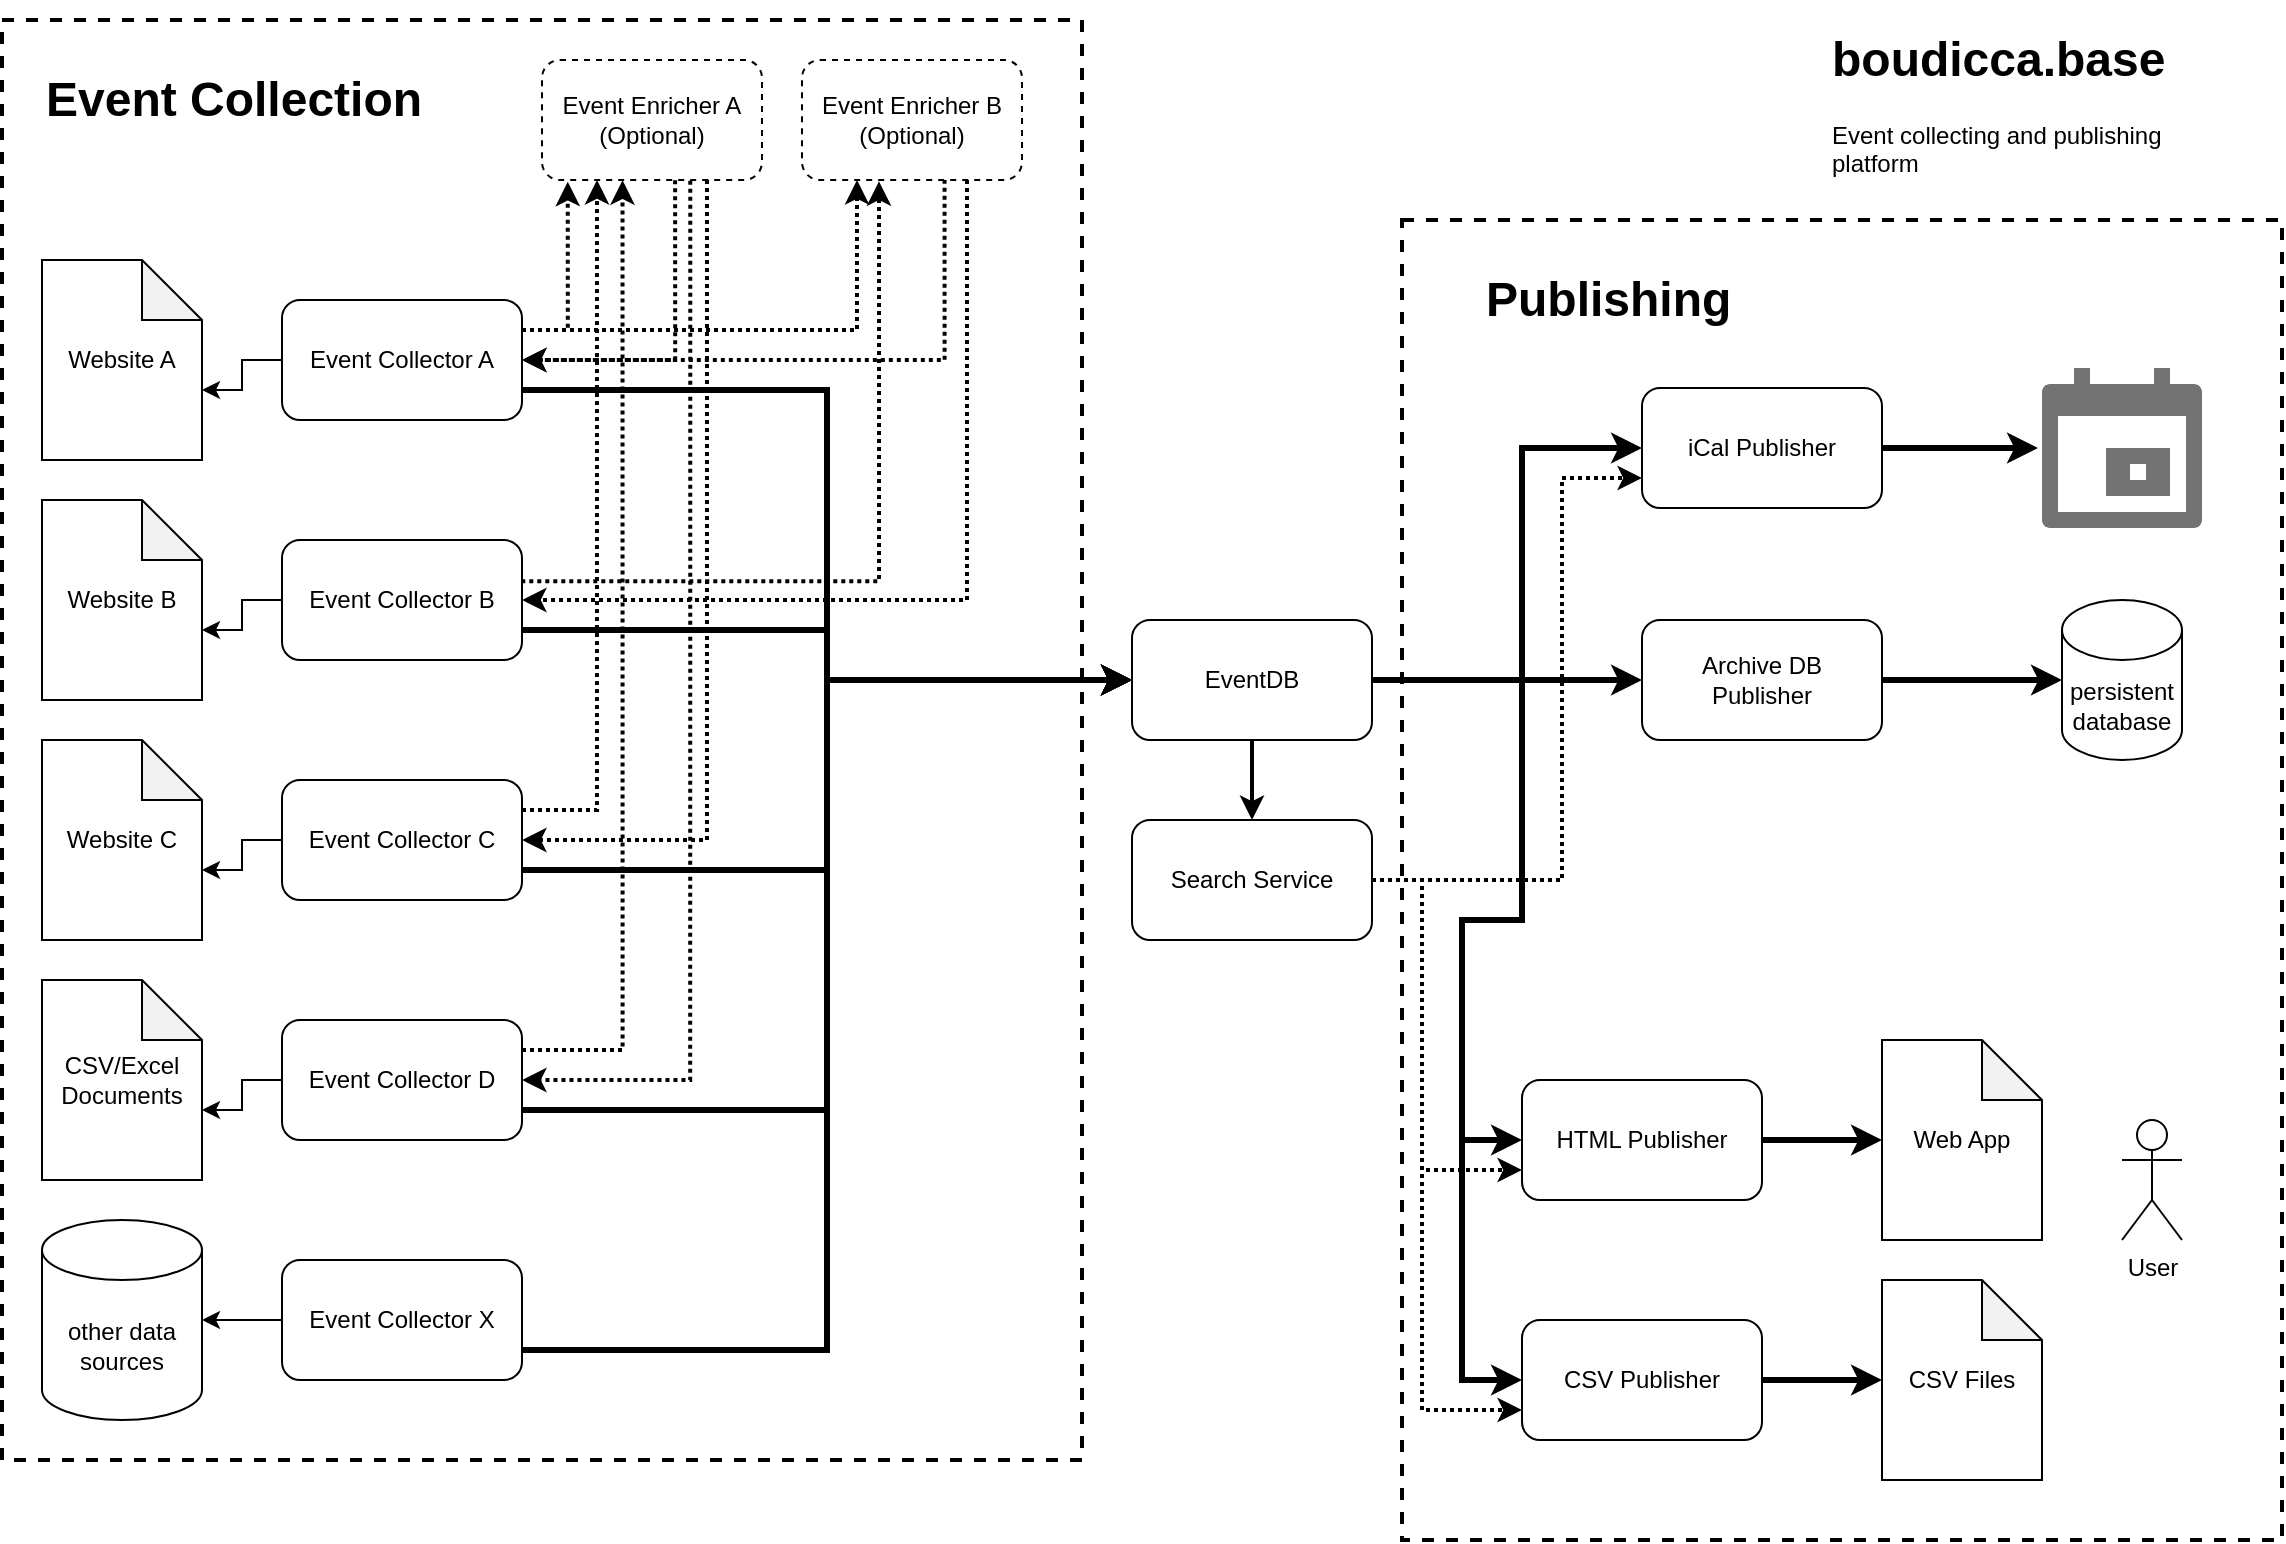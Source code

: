 <mxfile version="22.0.3" type="device">
  <diagram id="_ApbRWfra_uurpse-eud" name="Page-1">
    <mxGraphModel dx="850" dy="824" grid="1" gridSize="10" guides="1" tooltips="1" connect="1" arrows="1" fold="1" page="1" pageScale="1" pageWidth="1169" pageHeight="827" math="0" shadow="0">
      <root>
        <mxCell id="0" />
        <mxCell id="1" parent="0" />
        <mxCell id="7wm5faih9teGjjyQHVdP-69" value="" style="rounded=0;whiteSpace=wrap;html=1;strokeWidth=2;dashed=1;fillColor=none;" vertex="1" parent="1">
          <mxGeometry x="720" y="140" width="440" height="660" as="geometry" />
        </mxCell>
        <mxCell id="7wm5faih9teGjjyQHVdP-1" value="&lt;h1&gt;boudicca.base&lt;/h1&gt;&lt;p&gt;Event collecting and publishing platform&lt;/p&gt;" style="text;html=1;strokeColor=none;fillColor=none;spacing=5;spacingTop=-20;whiteSpace=wrap;overflow=hidden;rounded=0;" vertex="1" parent="1">
          <mxGeometry x="930" y="40" width="190" height="120" as="geometry" />
        </mxCell>
        <mxCell id="7wm5faih9teGjjyQHVdP-2" value="Website A" style="shape=note;whiteSpace=wrap;html=1;backgroundOutline=1;darkOpacity=0.05;" vertex="1" parent="1">
          <mxGeometry x="40" y="160" width="80" height="100" as="geometry" />
        </mxCell>
        <mxCell id="7wm5faih9teGjjyQHVdP-3" value="Website B" style="shape=note;whiteSpace=wrap;html=1;backgroundOutline=1;darkOpacity=0.05;" vertex="1" parent="1">
          <mxGeometry x="40" y="280" width="80" height="100" as="geometry" />
        </mxCell>
        <mxCell id="7wm5faih9teGjjyQHVdP-4" value="Website C" style="shape=note;whiteSpace=wrap;html=1;backgroundOutline=1;darkOpacity=0.05;" vertex="1" parent="1">
          <mxGeometry x="40" y="400" width="80" height="100" as="geometry" />
        </mxCell>
        <mxCell id="7wm5faih9teGjjyQHVdP-5" value="CSV/Excel Documents" style="shape=note;whiteSpace=wrap;html=1;backgroundOutline=1;darkOpacity=0.05;" vertex="1" parent="1">
          <mxGeometry x="40" y="520" width="80" height="100" as="geometry" />
        </mxCell>
        <mxCell id="7wm5faih9teGjjyQHVdP-7" value="other data sources" style="shape=cylinder3;whiteSpace=wrap;html=1;boundedLbl=1;backgroundOutline=1;size=15;" vertex="1" parent="1">
          <mxGeometry x="40" y="640" width="80" height="100" as="geometry" />
        </mxCell>
        <mxCell id="7wm5faih9teGjjyQHVdP-34" style="edgeStyle=orthogonalEdgeStyle;rounded=0;orthogonalLoop=1;jettySize=auto;html=1;exitX=1;exitY=0.25;exitDx=0;exitDy=0;entryX=0.117;entryY=1.014;entryDx=0;entryDy=0;strokeWidth=2;dashed=1;dashPattern=1 1;entryPerimeter=0;" edge="1" parent="1" source="7wm5faih9teGjjyQHVdP-8" target="7wm5faih9teGjjyQHVdP-13">
          <mxGeometry relative="1" as="geometry" />
        </mxCell>
        <mxCell id="7wm5faih9teGjjyQHVdP-36" style="edgeStyle=orthogonalEdgeStyle;rounded=0;orthogonalLoop=1;jettySize=auto;html=1;exitX=1;exitY=0.75;exitDx=0;exitDy=0;entryX=0;entryY=0.5;entryDx=0;entryDy=0;strokeWidth=3;" edge="1" parent="1" source="7wm5faih9teGjjyQHVdP-8" target="7wm5faih9teGjjyQHVdP-16">
          <mxGeometry relative="1" as="geometry" />
        </mxCell>
        <mxCell id="7wm5faih9teGjjyQHVdP-37" style="edgeStyle=orthogonalEdgeStyle;rounded=0;orthogonalLoop=1;jettySize=auto;html=1;exitX=1;exitY=0.25;exitDx=0;exitDy=0;entryX=0.25;entryY=1;entryDx=0;entryDy=0;strokeWidth=2;dashed=1;dashPattern=1 1;" edge="1" parent="1" source="7wm5faih9teGjjyQHVdP-8" target="7wm5faih9teGjjyQHVdP-14">
          <mxGeometry relative="1" as="geometry" />
        </mxCell>
        <mxCell id="7wm5faih9teGjjyQHVdP-8" value="Event Collector A" style="rounded=1;whiteSpace=wrap;html=1;" vertex="1" parent="1">
          <mxGeometry x="160" y="180" width="120" height="60" as="geometry" />
        </mxCell>
        <mxCell id="7wm5faih9teGjjyQHVdP-33" style="edgeStyle=orthogonalEdgeStyle;rounded=0;orthogonalLoop=1;jettySize=auto;html=1;exitX=0.997;exitY=0.344;exitDx=0;exitDy=0;strokeWidth=2;exitPerimeter=0;entryX=0.35;entryY=1.011;entryDx=0;entryDy=0;dashed=1;dashPattern=1 1;entryPerimeter=0;" edge="1" parent="1" source="7wm5faih9teGjjyQHVdP-9" target="7wm5faih9teGjjyQHVdP-14">
          <mxGeometry relative="1" as="geometry">
            <mxPoint x="520" y="150" as="targetPoint" />
          </mxGeometry>
        </mxCell>
        <mxCell id="7wm5faih9teGjjyQHVdP-62" style="edgeStyle=orthogonalEdgeStyle;rounded=0;orthogonalLoop=1;jettySize=auto;html=1;exitX=1;exitY=0.75;exitDx=0;exitDy=0;entryX=0;entryY=0.5;entryDx=0;entryDy=0;strokeWidth=3;" edge="1" parent="1" source="7wm5faih9teGjjyQHVdP-9" target="7wm5faih9teGjjyQHVdP-16">
          <mxGeometry relative="1" as="geometry" />
        </mxCell>
        <mxCell id="7wm5faih9teGjjyQHVdP-9" value="Event Collector B" style="rounded=1;whiteSpace=wrap;html=1;" vertex="1" parent="1">
          <mxGeometry x="160" y="300" width="120" height="60" as="geometry" />
        </mxCell>
        <mxCell id="7wm5faih9teGjjyQHVdP-47" style="edgeStyle=orthogonalEdgeStyle;rounded=0;orthogonalLoop=1;jettySize=auto;html=1;exitX=1;exitY=0.75;exitDx=0;exitDy=0;entryX=0;entryY=0.5;entryDx=0;entryDy=0;strokeWidth=3;" edge="1" parent="1" source="7wm5faih9teGjjyQHVdP-10" target="7wm5faih9teGjjyQHVdP-16">
          <mxGeometry relative="1" as="geometry" />
        </mxCell>
        <mxCell id="7wm5faih9teGjjyQHVdP-55" style="edgeStyle=orthogonalEdgeStyle;rounded=0;orthogonalLoop=1;jettySize=auto;html=1;exitX=1;exitY=0.25;exitDx=0;exitDy=0;strokeWidth=2;dashed=1;dashPattern=1 1;entryX=0.25;entryY=1;entryDx=0;entryDy=0;" edge="1" parent="1" source="7wm5faih9teGjjyQHVdP-10" target="7wm5faih9teGjjyQHVdP-13">
          <mxGeometry relative="1" as="geometry">
            <mxPoint x="340" y="130" as="targetPoint" />
          </mxGeometry>
        </mxCell>
        <mxCell id="7wm5faih9teGjjyQHVdP-10" value="Event Collector C" style="rounded=1;whiteSpace=wrap;html=1;" vertex="1" parent="1">
          <mxGeometry x="160" y="420" width="120" height="60" as="geometry" />
        </mxCell>
        <mxCell id="7wm5faih9teGjjyQHVdP-46" style="edgeStyle=orthogonalEdgeStyle;rounded=0;orthogonalLoop=1;jettySize=auto;html=1;exitX=1;exitY=0.75;exitDx=0;exitDy=0;entryX=0;entryY=0.5;entryDx=0;entryDy=0;strokeWidth=3;" edge="1" parent="1" source="7wm5faih9teGjjyQHVdP-11" target="7wm5faih9teGjjyQHVdP-16">
          <mxGeometry relative="1" as="geometry">
            <mxPoint x="470" y="410" as="targetPoint" />
          </mxGeometry>
        </mxCell>
        <mxCell id="7wm5faih9teGjjyQHVdP-56" style="edgeStyle=orthogonalEdgeStyle;rounded=0;orthogonalLoop=1;jettySize=auto;html=1;exitX=1;exitY=0.25;exitDx=0;exitDy=0;entryX=0.366;entryY=1.002;entryDx=0;entryDy=0;strokeWidth=2;dashed=1;dashPattern=1 1;entryPerimeter=0;" edge="1" parent="1" source="7wm5faih9teGjjyQHVdP-11" target="7wm5faih9teGjjyQHVdP-13">
          <mxGeometry relative="1" as="geometry">
            <mxPoint x="370" y="140" as="targetPoint" />
          </mxGeometry>
        </mxCell>
        <mxCell id="7wm5faih9teGjjyQHVdP-11" value="Event Collector D" style="rounded=1;whiteSpace=wrap;html=1;" vertex="1" parent="1">
          <mxGeometry x="160" y="540" width="120" height="60" as="geometry" />
        </mxCell>
        <mxCell id="7wm5faih9teGjjyQHVdP-45" style="edgeStyle=orthogonalEdgeStyle;rounded=0;orthogonalLoop=1;jettySize=auto;html=1;exitX=1;exitY=0.75;exitDx=0;exitDy=0;entryX=0;entryY=0.5;entryDx=0;entryDy=0;strokeWidth=3;" edge="1" parent="1" source="7wm5faih9teGjjyQHVdP-12" target="7wm5faih9teGjjyQHVdP-16">
          <mxGeometry relative="1" as="geometry" />
        </mxCell>
        <mxCell id="7wm5faih9teGjjyQHVdP-12" value="Event Collector X" style="rounded=1;whiteSpace=wrap;html=1;" vertex="1" parent="1">
          <mxGeometry x="160" y="660" width="120" height="60" as="geometry" />
        </mxCell>
        <mxCell id="7wm5faih9teGjjyQHVdP-35" style="edgeStyle=orthogonalEdgeStyle;rounded=0;orthogonalLoop=1;jettySize=auto;html=1;exitX=0.605;exitY=1.002;exitDx=0;exitDy=0;entryX=1;entryY=0.5;entryDx=0;entryDy=0;strokeWidth=2;dashed=1;dashPattern=1 1;exitPerimeter=0;" edge="1" parent="1" source="7wm5faih9teGjjyQHVdP-13" target="7wm5faih9teGjjyQHVdP-8">
          <mxGeometry relative="1" as="geometry" />
        </mxCell>
        <mxCell id="7wm5faih9teGjjyQHVdP-58" style="edgeStyle=orthogonalEdgeStyle;rounded=0;orthogonalLoop=1;jettySize=auto;html=1;entryX=1;entryY=0.5;entryDx=0;entryDy=0;strokeWidth=2;dashed=1;dashPattern=1 1;exitX=0.674;exitY=1.006;exitDx=0;exitDy=0;exitPerimeter=0;" edge="1" parent="1" source="7wm5faih9teGjjyQHVdP-13" target="7wm5faih9teGjjyQHVdP-11">
          <mxGeometry relative="1" as="geometry">
            <mxPoint x="380" y="140" as="sourcePoint" />
          </mxGeometry>
        </mxCell>
        <mxCell id="7wm5faih9teGjjyQHVdP-59" style="edgeStyle=orthogonalEdgeStyle;rounded=0;orthogonalLoop=1;jettySize=auto;html=1;entryX=1;entryY=0.5;entryDx=0;entryDy=0;strokeWidth=2;dashed=1;dashPattern=1 1;exitX=0.75;exitY=1;exitDx=0;exitDy=0;" edge="1" parent="1" source="7wm5faih9teGjjyQHVdP-13" target="7wm5faih9teGjjyQHVdP-10">
          <mxGeometry relative="1" as="geometry">
            <mxPoint x="440" y="160" as="sourcePoint" />
          </mxGeometry>
        </mxCell>
        <mxCell id="7wm5faih9teGjjyQHVdP-13" value="Event Enricher A&lt;br&gt;(Optional)" style="rounded=1;whiteSpace=wrap;html=1;dashed=1;" vertex="1" parent="1">
          <mxGeometry x="290" y="60" width="110" height="60" as="geometry" />
        </mxCell>
        <mxCell id="7wm5faih9teGjjyQHVdP-38" style="edgeStyle=orthogonalEdgeStyle;rounded=0;orthogonalLoop=1;jettySize=auto;html=1;entryX=1;entryY=0.5;entryDx=0;entryDy=0;strokeWidth=2;exitX=0.648;exitY=0.998;exitDx=0;exitDy=0;dashed=1;dashPattern=1 1;exitPerimeter=0;" edge="1" parent="1" source="7wm5faih9teGjjyQHVdP-14" target="7wm5faih9teGjjyQHVdP-8">
          <mxGeometry relative="1" as="geometry">
            <mxPoint x="620" y="190" as="sourcePoint" />
          </mxGeometry>
        </mxCell>
        <mxCell id="7wm5faih9teGjjyQHVdP-61" style="edgeStyle=orthogonalEdgeStyle;rounded=0;orthogonalLoop=1;jettySize=auto;html=1;exitX=0.75;exitY=1;exitDx=0;exitDy=0;entryX=1;entryY=0.5;entryDx=0;entryDy=0;strokeWidth=2;dashed=1;dashPattern=1 1;" edge="1" parent="1" source="7wm5faih9teGjjyQHVdP-14" target="7wm5faih9teGjjyQHVdP-9">
          <mxGeometry relative="1" as="geometry" />
        </mxCell>
        <mxCell id="7wm5faih9teGjjyQHVdP-14" value="Event Enricher B&lt;br&gt;(Optional)" style="rounded=1;whiteSpace=wrap;html=1;dashed=1;" vertex="1" parent="1">
          <mxGeometry x="420" y="60" width="110" height="60" as="geometry" />
        </mxCell>
        <mxCell id="7wm5faih9teGjjyQHVdP-49" style="edgeStyle=orthogonalEdgeStyle;rounded=0;orthogonalLoop=1;jettySize=auto;html=1;exitX=1;exitY=0.5;exitDx=0;exitDy=0;entryX=0;entryY=0.5;entryDx=0;entryDy=0;strokeWidth=3;" edge="1" parent="1" source="7wm5faih9teGjjyQHVdP-16" target="7wm5faih9teGjjyQHVdP-19">
          <mxGeometry relative="1" as="geometry">
            <Array as="points">
              <mxPoint x="780" y="370" />
              <mxPoint x="780" y="254" />
            </Array>
          </mxGeometry>
        </mxCell>
        <mxCell id="7wm5faih9teGjjyQHVdP-50" style="edgeStyle=orthogonalEdgeStyle;rounded=0;orthogonalLoop=1;jettySize=auto;html=1;exitX=1;exitY=0.5;exitDx=0;exitDy=0;entryX=0;entryY=0.5;entryDx=0;entryDy=0;strokeWidth=3;" edge="1" parent="1" source="7wm5faih9teGjjyQHVdP-16" target="7wm5faih9teGjjyQHVdP-20">
          <mxGeometry relative="1" as="geometry" />
        </mxCell>
        <mxCell id="7wm5faih9teGjjyQHVdP-51" style="edgeStyle=orthogonalEdgeStyle;rounded=0;orthogonalLoop=1;jettySize=auto;html=1;exitX=1;exitY=0.5;exitDx=0;exitDy=0;entryX=0;entryY=0.5;entryDx=0;entryDy=0;strokeWidth=3;" edge="1" parent="1" source="7wm5faih9teGjjyQHVdP-16" target="7wm5faih9teGjjyQHVdP-17">
          <mxGeometry relative="1" as="geometry">
            <Array as="points">
              <mxPoint x="780" y="370" />
              <mxPoint x="780" y="490" />
              <mxPoint x="750" y="490" />
              <mxPoint x="750" y="600" />
            </Array>
          </mxGeometry>
        </mxCell>
        <mxCell id="7wm5faih9teGjjyQHVdP-52" style="edgeStyle=orthogonalEdgeStyle;rounded=0;orthogonalLoop=1;jettySize=auto;html=1;exitX=1;exitY=0.5;exitDx=0;exitDy=0;entryX=0;entryY=0.5;entryDx=0;entryDy=0;strokeWidth=3;" edge="1" parent="1" source="7wm5faih9teGjjyQHVdP-16" target="7wm5faih9teGjjyQHVdP-18">
          <mxGeometry relative="1" as="geometry">
            <Array as="points">
              <mxPoint x="780" y="370" />
              <mxPoint x="780" y="490" />
              <mxPoint x="750" y="490" />
              <mxPoint x="750" y="720" />
            </Array>
          </mxGeometry>
        </mxCell>
        <mxCell id="7wm5faih9teGjjyQHVdP-71" style="edgeStyle=orthogonalEdgeStyle;rounded=0;orthogonalLoop=1;jettySize=auto;html=1;exitX=0.5;exitY=1;exitDx=0;exitDy=0;entryX=0.5;entryY=0;entryDx=0;entryDy=0;strokeWidth=2;" edge="1" parent="1" source="7wm5faih9teGjjyQHVdP-16" target="7wm5faih9teGjjyQHVdP-70">
          <mxGeometry relative="1" as="geometry" />
        </mxCell>
        <mxCell id="7wm5faih9teGjjyQHVdP-16" value="EventDB" style="rounded=1;whiteSpace=wrap;html=1;" vertex="1" parent="1">
          <mxGeometry x="585" y="340" width="120" height="60" as="geometry" />
        </mxCell>
        <mxCell id="7wm5faih9teGjjyQHVdP-30" style="edgeStyle=orthogonalEdgeStyle;rounded=0;orthogonalLoop=1;jettySize=auto;html=1;exitX=1;exitY=0.5;exitDx=0;exitDy=0;strokeWidth=3;" edge="1" parent="1" source="7wm5faih9teGjjyQHVdP-17" target="7wm5faih9teGjjyQHVdP-29">
          <mxGeometry relative="1" as="geometry" />
        </mxCell>
        <mxCell id="7wm5faih9teGjjyQHVdP-17" value="HTML Publisher" style="rounded=1;whiteSpace=wrap;html=1;" vertex="1" parent="1">
          <mxGeometry x="780" y="570" width="120" height="60" as="geometry" />
        </mxCell>
        <mxCell id="7wm5faih9teGjjyQHVdP-32" style="edgeStyle=orthogonalEdgeStyle;rounded=0;orthogonalLoop=1;jettySize=auto;html=1;exitX=1;exitY=0.5;exitDx=0;exitDy=0;strokeWidth=3;" edge="1" parent="1" source="7wm5faih9teGjjyQHVdP-18" target="7wm5faih9teGjjyQHVdP-31">
          <mxGeometry relative="1" as="geometry" />
        </mxCell>
        <mxCell id="7wm5faih9teGjjyQHVdP-18" value="CSV Publisher" style="rounded=1;whiteSpace=wrap;html=1;" vertex="1" parent="1">
          <mxGeometry x="780" y="690" width="120" height="60" as="geometry" />
        </mxCell>
        <mxCell id="7wm5faih9teGjjyQHVdP-19" value="iCal Publisher" style="rounded=1;whiteSpace=wrap;html=1;" vertex="1" parent="1">
          <mxGeometry x="840" y="224" width="120" height="60" as="geometry" />
        </mxCell>
        <mxCell id="7wm5faih9teGjjyQHVdP-20" value="Archive DB&lt;br&gt;Publisher" style="rounded=1;whiteSpace=wrap;html=1;" vertex="1" parent="1">
          <mxGeometry x="840" y="340" width="120" height="60" as="geometry" />
        </mxCell>
        <mxCell id="7wm5faih9teGjjyQHVdP-21" value="persistent&lt;br&gt;database" style="shape=cylinder3;whiteSpace=wrap;html=1;boundedLbl=1;backgroundOutline=1;size=15;" vertex="1" parent="1">
          <mxGeometry x="1050" y="330" width="60" height="80" as="geometry" />
        </mxCell>
        <mxCell id="7wm5faih9teGjjyQHVdP-26" value="" style="html=1;dashed=0;aspect=fixed;verticalLabelPosition=bottom;verticalAlign=top;align=center;shape=mxgraph.gmdl.calendar;strokeColor=none;fillColor=#737373;shadow=0;sketch=0;" vertex="1" parent="1">
          <mxGeometry x="1040" y="214" width="80" height="80" as="geometry" />
        </mxCell>
        <mxCell id="7wm5faih9teGjjyQHVdP-27" style="edgeStyle=orthogonalEdgeStyle;rounded=0;orthogonalLoop=1;jettySize=auto;html=1;exitX=1;exitY=0.5;exitDx=0;exitDy=0;entryX=-0.025;entryY=0.5;entryDx=0;entryDy=0;entryPerimeter=0;strokeWidth=3;" edge="1" parent="1" source="7wm5faih9teGjjyQHVdP-19" target="7wm5faih9teGjjyQHVdP-26">
          <mxGeometry relative="1" as="geometry">
            <mxPoint x="1010" y="294" as="targetPoint" />
          </mxGeometry>
        </mxCell>
        <mxCell id="7wm5faih9teGjjyQHVdP-28" style="edgeStyle=orthogonalEdgeStyle;rounded=0;orthogonalLoop=1;jettySize=auto;html=1;exitX=1;exitY=0.5;exitDx=0;exitDy=0;entryX=0;entryY=0.5;entryDx=0;entryDy=0;entryPerimeter=0;strokeWidth=3;" edge="1" parent="1" source="7wm5faih9teGjjyQHVdP-20" target="7wm5faih9teGjjyQHVdP-21">
          <mxGeometry relative="1" as="geometry" />
        </mxCell>
        <mxCell id="7wm5faih9teGjjyQHVdP-29" value="Web App" style="shape=note;whiteSpace=wrap;html=1;backgroundOutline=1;darkOpacity=0.05;" vertex="1" parent="1">
          <mxGeometry x="960" y="550" width="80" height="100" as="geometry" />
        </mxCell>
        <mxCell id="7wm5faih9teGjjyQHVdP-31" value="CSV Files" style="shape=note;whiteSpace=wrap;html=1;backgroundOutline=1;darkOpacity=0.05;" vertex="1" parent="1">
          <mxGeometry x="960" y="670" width="80" height="100" as="geometry" />
        </mxCell>
        <mxCell id="7wm5faih9teGjjyQHVdP-40" style="edgeStyle=orthogonalEdgeStyle;rounded=0;orthogonalLoop=1;jettySize=auto;html=1;exitX=0;exitY=0.5;exitDx=0;exitDy=0;entryX=0;entryY=0;entryDx=80;entryDy=65;entryPerimeter=0;" edge="1" parent="1" source="7wm5faih9teGjjyQHVdP-8" target="7wm5faih9teGjjyQHVdP-2">
          <mxGeometry relative="1" as="geometry" />
        </mxCell>
        <mxCell id="7wm5faih9teGjjyQHVdP-41" style="edgeStyle=orthogonalEdgeStyle;rounded=0;orthogonalLoop=1;jettySize=auto;html=1;exitX=0;exitY=0.5;exitDx=0;exitDy=0;entryX=0;entryY=0;entryDx=80;entryDy=65;entryPerimeter=0;" edge="1" parent="1" source="7wm5faih9teGjjyQHVdP-9" target="7wm5faih9teGjjyQHVdP-3">
          <mxGeometry relative="1" as="geometry" />
        </mxCell>
        <mxCell id="7wm5faih9teGjjyQHVdP-42" style="edgeStyle=orthogonalEdgeStyle;rounded=0;orthogonalLoop=1;jettySize=auto;html=1;exitX=0;exitY=0.5;exitDx=0;exitDy=0;entryX=0;entryY=0;entryDx=80;entryDy=65;entryPerimeter=0;" edge="1" parent="1" source="7wm5faih9teGjjyQHVdP-10" target="7wm5faih9teGjjyQHVdP-4">
          <mxGeometry relative="1" as="geometry" />
        </mxCell>
        <mxCell id="7wm5faih9teGjjyQHVdP-43" style="edgeStyle=orthogonalEdgeStyle;rounded=0;orthogonalLoop=1;jettySize=auto;html=1;exitX=0;exitY=0.5;exitDx=0;exitDy=0;entryX=0;entryY=0;entryDx=80;entryDy=65;entryPerimeter=0;" edge="1" parent="1" source="7wm5faih9teGjjyQHVdP-11" target="7wm5faih9teGjjyQHVdP-5">
          <mxGeometry relative="1" as="geometry" />
        </mxCell>
        <mxCell id="7wm5faih9teGjjyQHVdP-44" style="edgeStyle=orthogonalEdgeStyle;rounded=0;orthogonalLoop=1;jettySize=auto;html=1;exitX=0;exitY=0.5;exitDx=0;exitDy=0;entryX=1;entryY=0.5;entryDx=0;entryDy=0;entryPerimeter=0;" edge="1" parent="1" source="7wm5faih9teGjjyQHVdP-12" target="7wm5faih9teGjjyQHVdP-7">
          <mxGeometry relative="1" as="geometry" />
        </mxCell>
        <mxCell id="7wm5faih9teGjjyQHVdP-53" value="User" style="shape=umlActor;verticalLabelPosition=bottom;verticalAlign=top;html=1;outlineConnect=0;" vertex="1" parent="1">
          <mxGeometry x="1080" y="590" width="30" height="60" as="geometry" />
        </mxCell>
        <mxCell id="7wm5faih9teGjjyQHVdP-66" value="" style="rounded=0;whiteSpace=wrap;html=1;strokeWidth=2;dashed=1;fillColor=none;fontStyle=1" vertex="1" parent="1">
          <mxGeometry x="20" y="40" width="540" height="720" as="geometry" />
        </mxCell>
        <mxCell id="7wm5faih9teGjjyQHVdP-67" value="Event Collection" style="text;strokeColor=none;fillColor=none;html=1;fontSize=24;fontStyle=1;verticalAlign=middle;align=left;" vertex="1" parent="1">
          <mxGeometry x="40" y="60" width="100" height="40" as="geometry" />
        </mxCell>
        <mxCell id="7wm5faih9teGjjyQHVdP-68" value="Publishing" style="text;strokeColor=none;fillColor=none;html=1;fontSize=24;fontStyle=1;verticalAlign=middle;align=left;" vertex="1" parent="1">
          <mxGeometry x="760" y="160" width="100" height="40" as="geometry" />
        </mxCell>
        <mxCell id="7wm5faih9teGjjyQHVdP-72" style="edgeStyle=orthogonalEdgeStyle;rounded=0;orthogonalLoop=1;jettySize=auto;html=1;exitX=1;exitY=0.5;exitDx=0;exitDy=0;entryX=0;entryY=0.75;entryDx=0;entryDy=0;strokeWidth=2;dashed=1;dashPattern=1 1;" edge="1" parent="1" source="7wm5faih9teGjjyQHVdP-70" target="7wm5faih9teGjjyQHVdP-17">
          <mxGeometry relative="1" as="geometry">
            <Array as="points">
              <mxPoint x="730" y="470" />
              <mxPoint x="730" y="615" />
            </Array>
          </mxGeometry>
        </mxCell>
        <mxCell id="7wm5faih9teGjjyQHVdP-73" style="edgeStyle=orthogonalEdgeStyle;rounded=0;orthogonalLoop=1;jettySize=auto;html=1;exitX=1;exitY=0.5;exitDx=0;exitDy=0;entryX=0;entryY=0.75;entryDx=0;entryDy=0;strokeWidth=2;dashed=1;dashPattern=1 1;" edge="1" parent="1" source="7wm5faih9teGjjyQHVdP-70" target="7wm5faih9teGjjyQHVdP-18">
          <mxGeometry relative="1" as="geometry">
            <Array as="points">
              <mxPoint x="730" y="470" />
              <mxPoint x="730" y="735" />
            </Array>
          </mxGeometry>
        </mxCell>
        <mxCell id="7wm5faih9teGjjyQHVdP-74" style="edgeStyle=orthogonalEdgeStyle;rounded=0;orthogonalLoop=1;jettySize=auto;html=1;exitX=1;exitY=0.5;exitDx=0;exitDy=0;entryX=0;entryY=0.75;entryDx=0;entryDy=0;strokeWidth=2;dashed=1;dashPattern=1 1;" edge="1" parent="1" source="7wm5faih9teGjjyQHVdP-70" target="7wm5faih9teGjjyQHVdP-19">
          <mxGeometry relative="1" as="geometry">
            <Array as="points">
              <mxPoint x="800" y="470" />
              <mxPoint x="800" y="269" />
            </Array>
          </mxGeometry>
        </mxCell>
        <mxCell id="7wm5faih9teGjjyQHVdP-70" value="Search Service" style="rounded=1;whiteSpace=wrap;html=1;" vertex="1" parent="1">
          <mxGeometry x="585" y="440" width="120" height="60" as="geometry" />
        </mxCell>
      </root>
    </mxGraphModel>
  </diagram>
</mxfile>
